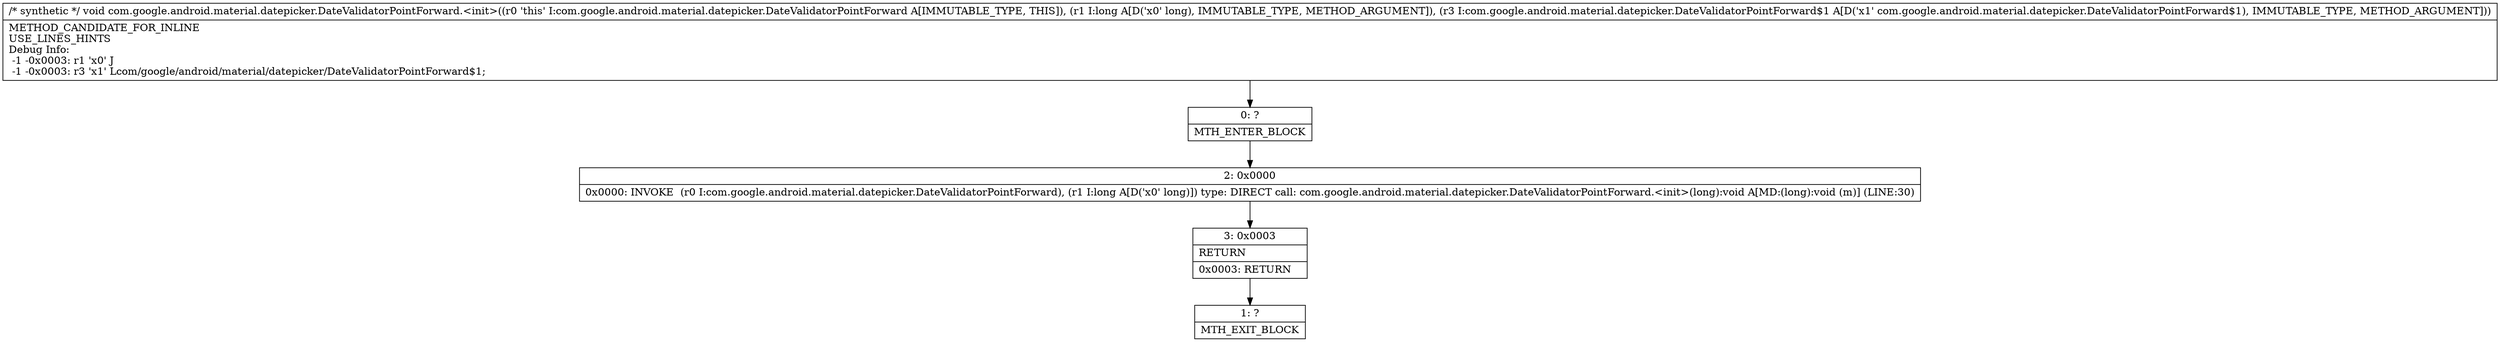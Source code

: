digraph "CFG forcom.google.android.material.datepicker.DateValidatorPointForward.\<init\>(JLcom\/google\/android\/material\/datepicker\/DateValidatorPointForward$1;)V" {
Node_0 [shape=record,label="{0\:\ ?|MTH_ENTER_BLOCK\l}"];
Node_2 [shape=record,label="{2\:\ 0x0000|0x0000: INVOKE  (r0 I:com.google.android.material.datepicker.DateValidatorPointForward), (r1 I:long A[D('x0' long)]) type: DIRECT call: com.google.android.material.datepicker.DateValidatorPointForward.\<init\>(long):void A[MD:(long):void (m)] (LINE:30)\l}"];
Node_3 [shape=record,label="{3\:\ 0x0003|RETURN\l|0x0003: RETURN   \l}"];
Node_1 [shape=record,label="{1\:\ ?|MTH_EXIT_BLOCK\l}"];
MethodNode[shape=record,label="{\/* synthetic *\/ void com.google.android.material.datepicker.DateValidatorPointForward.\<init\>((r0 'this' I:com.google.android.material.datepicker.DateValidatorPointForward A[IMMUTABLE_TYPE, THIS]), (r1 I:long A[D('x0' long), IMMUTABLE_TYPE, METHOD_ARGUMENT]), (r3 I:com.google.android.material.datepicker.DateValidatorPointForward$1 A[D('x1' com.google.android.material.datepicker.DateValidatorPointForward$1), IMMUTABLE_TYPE, METHOD_ARGUMENT]))  | METHOD_CANDIDATE_FOR_INLINE\lUSE_LINES_HINTS\lDebug Info:\l  \-1 \-0x0003: r1 'x0' J\l  \-1 \-0x0003: r3 'x1' Lcom\/google\/android\/material\/datepicker\/DateValidatorPointForward$1;\l}"];
MethodNode -> Node_0;Node_0 -> Node_2;
Node_2 -> Node_3;
Node_3 -> Node_1;
}

